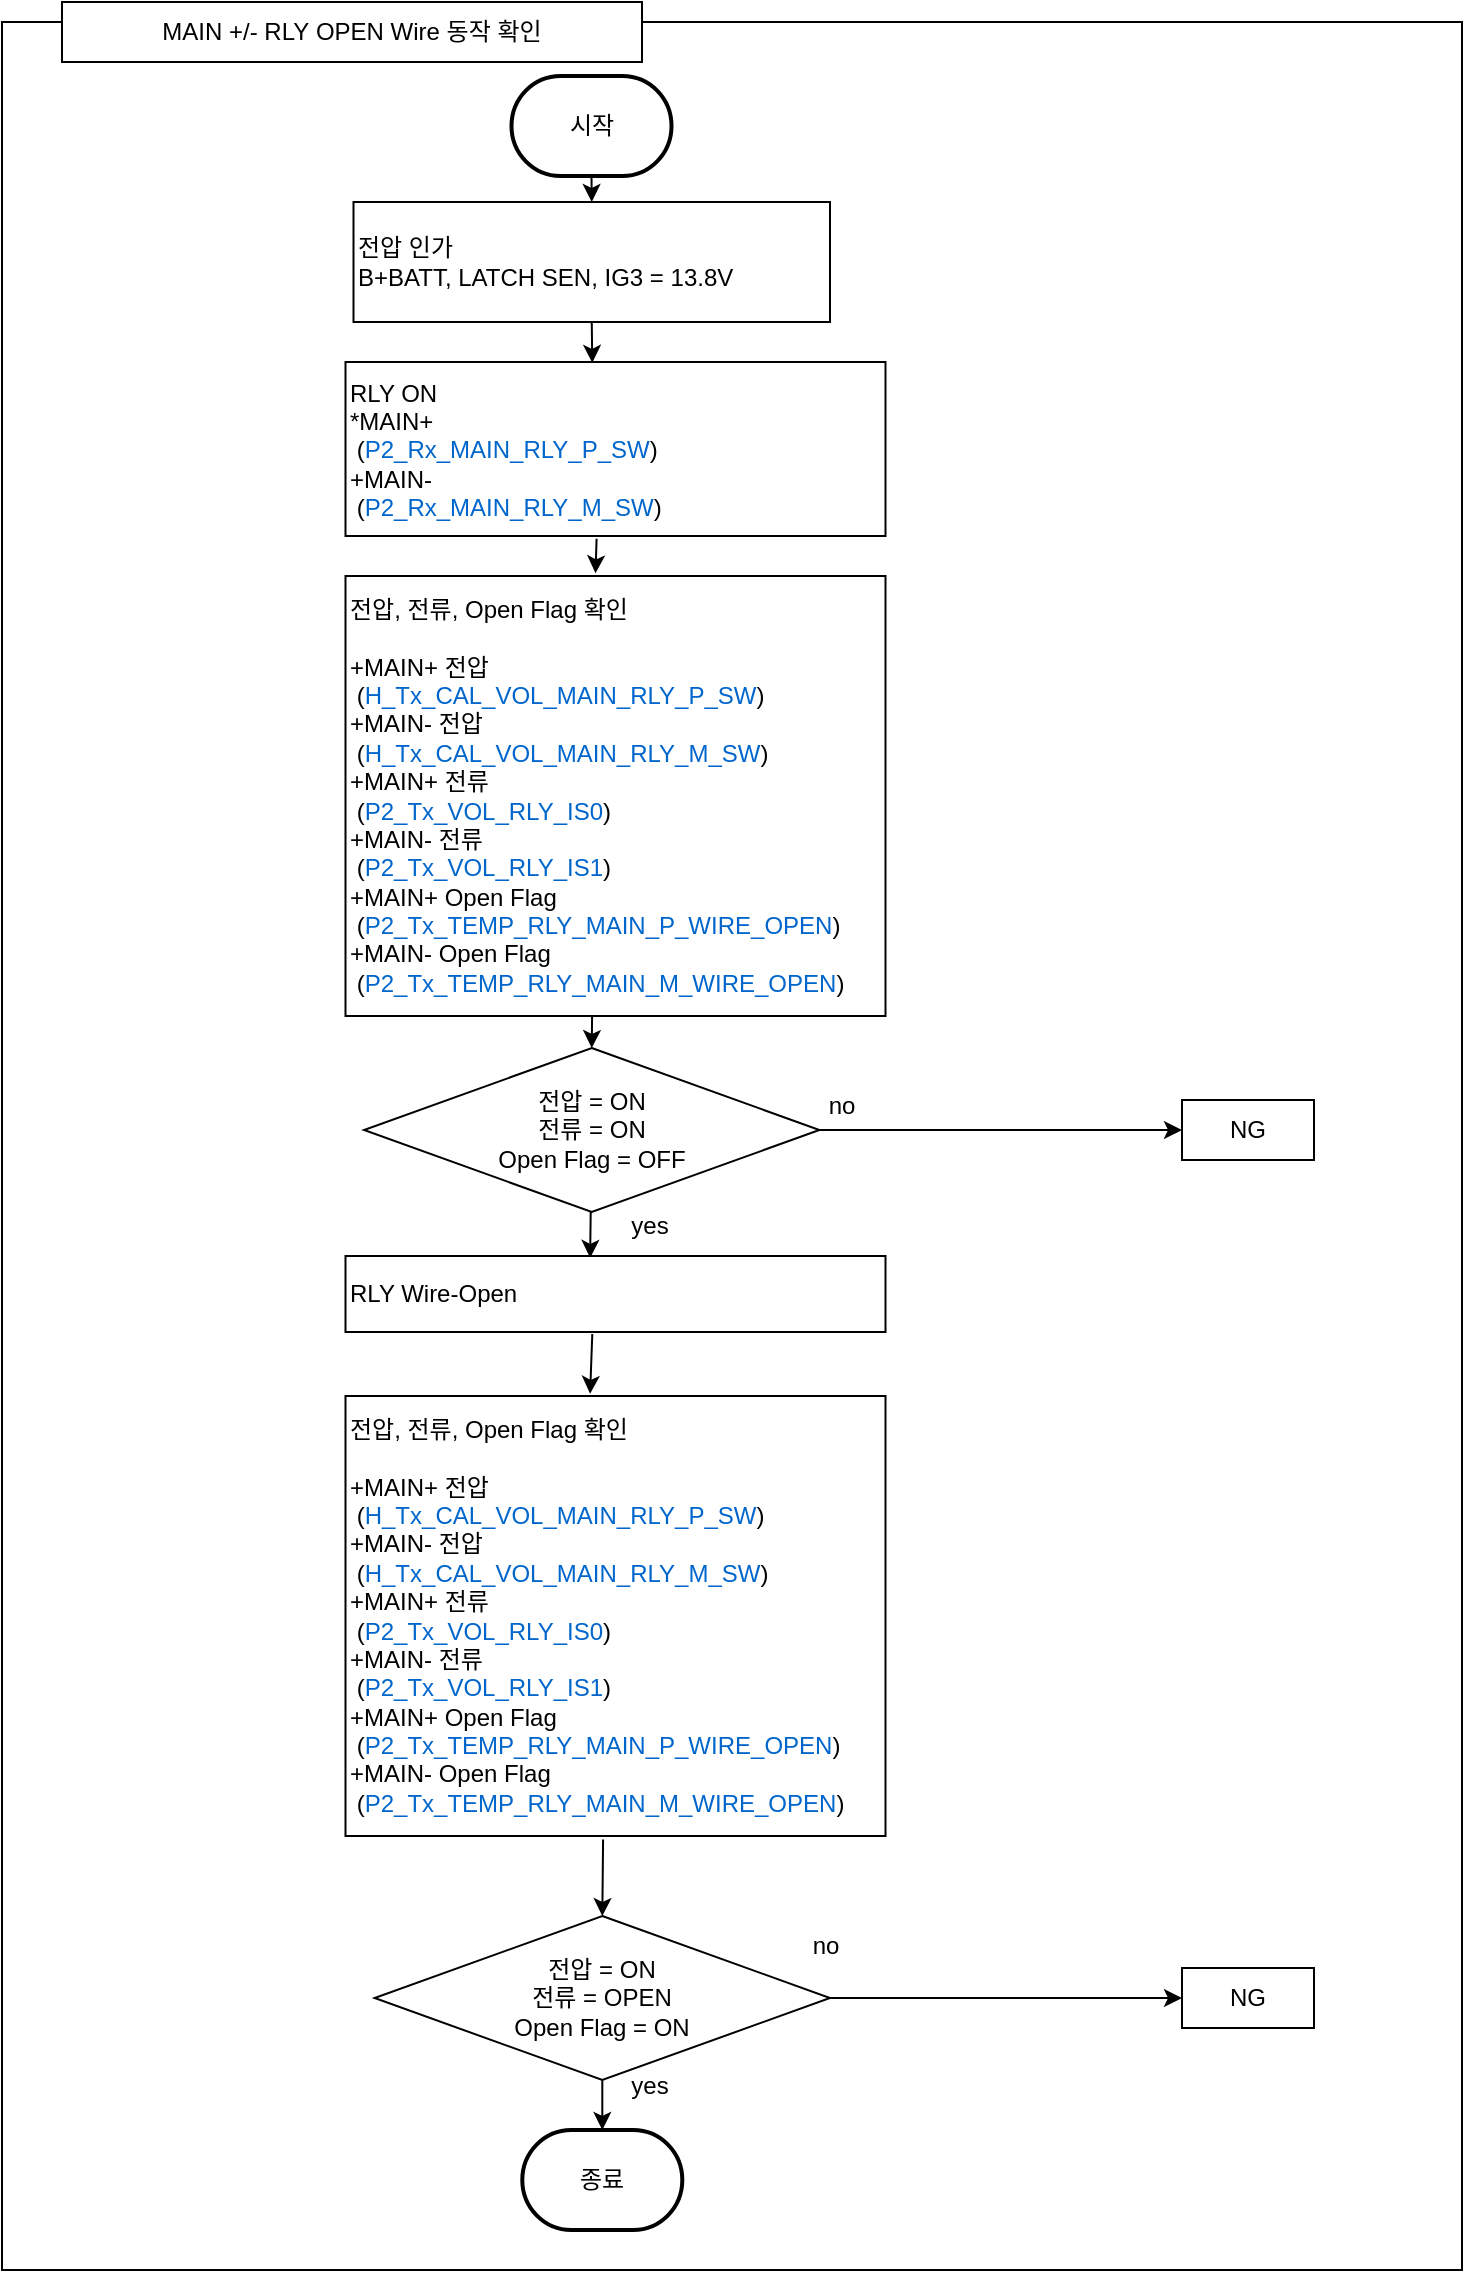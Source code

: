 <mxfile version="22.1.21" type="github">
  <diagram name="페이지-1" id="_W1y1FGJqFL61t6Za5zC">
    <mxGraphModel dx="2049" dy="117" grid="1" gridSize="10" guides="1" tooltips="1" connect="1" arrows="1" fold="1" page="1" pageScale="1" pageWidth="827" pageHeight="1169" math="0" shadow="0">
      <root>
        <mxCell id="0" />
        <mxCell id="1" parent="0" />
        <mxCell id="sF5B2mHv0RzWMkK-KNg3-1" value="" style="rounded=0;whiteSpace=wrap;html=1;" vertex="1" parent="1">
          <mxGeometry x="40" y="1206" width="730" height="1124" as="geometry" />
        </mxCell>
        <mxCell id="sF5B2mHv0RzWMkK-KNg3-2" value="시작" style="strokeWidth=2;html=1;shape=mxgraph.flowchart.terminator;whiteSpace=wrap;" vertex="1" parent="1">
          <mxGeometry x="294.75" y="1233" width="80" height="50" as="geometry" />
        </mxCell>
        <mxCell id="sF5B2mHv0RzWMkK-KNg3-6" value="" style="endArrow=classic;html=1;rounded=0;exitX=0.5;exitY=1;exitDx=0;exitDy=0;exitPerimeter=0;entryX=0.5;entryY=0;entryDx=0;entryDy=0;" edge="1" parent="1" source="sF5B2mHv0RzWMkK-KNg3-2" target="sF5B2mHv0RzWMkK-KNg3-4">
          <mxGeometry width="50" height="50" relative="1" as="geometry">
            <mxPoint x="60.75" y="1333" as="sourcePoint" />
            <mxPoint x="110.75" y="1283" as="targetPoint" />
          </mxGeometry>
        </mxCell>
        <mxCell id="sF5B2mHv0RzWMkK-KNg3-8" value="&lt;div&gt;MAIN +/- RLY&amp;nbsp;&lt;span style=&quot;background-color: initial;&quot;&gt;OPEN Wire 동작 확인&lt;/span&gt;&lt;/div&gt;" style="rounded=0;whiteSpace=wrap;html=1;" vertex="1" parent="1">
          <mxGeometry x="70" y="1196" width="290" height="30" as="geometry" />
        </mxCell>
        <mxCell id="sF5B2mHv0RzWMkK-KNg3-3" value="종료" style="strokeWidth=2;html=1;shape=mxgraph.flowchart.terminator;whiteSpace=wrap;" vertex="1" parent="1">
          <mxGeometry x="300.15" y="2260" width="80" height="50" as="geometry" />
        </mxCell>
        <mxCell id="sF5B2mHv0RzWMkK-KNg3-4" value="전압 인가&lt;br&gt;B+BATT, LATCH SEN, IG3 = 13.8V" style="rounded=0;whiteSpace=wrap;html=1;align=left;" vertex="1" parent="1">
          <mxGeometry x="215.75" y="1296" width="238.25" height="60" as="geometry" />
        </mxCell>
        <mxCell id="sF5B2mHv0RzWMkK-KNg3-7" value="" style="endArrow=classic;html=1;rounded=0;exitX=0.5;exitY=1;exitDx=0;exitDy=0;entryX=0.5;entryY=0;entryDx=0;entryDy=0;entryPerimeter=0;" edge="1" parent="1" source="sF5B2mHv0RzWMkK-KNg3-57" target="sF5B2mHv0RzWMkK-KNg3-3">
          <mxGeometry width="50" height="50" relative="1" as="geometry">
            <mxPoint x="338.74" y="2238.28" as="sourcePoint" />
            <mxPoint x="117.13" y="2249" as="targetPoint" />
          </mxGeometry>
        </mxCell>
        <mxCell id="sF5B2mHv0RzWMkK-KNg3-9" value="RLY ON&lt;br&gt;*MAIN+&lt;br&gt;&amp;nbsp;(&lt;font color=&quot;#0066cc&quot;&gt;P2_Rx_MAIN_RLY_P_SW&lt;/font&gt;)&lt;br&gt;+MAIN-&lt;br&gt;&amp;nbsp;(&lt;font color=&quot;#0066cc&quot;&gt;P2_Rx_MAIN_RLY_M_SW&lt;/font&gt;)" style="rounded=0;whiteSpace=wrap;html=1;align=left;" vertex="1" parent="1">
          <mxGeometry x="211.75" y="1376" width="270" height="87" as="geometry" />
        </mxCell>
        <mxCell id="sF5B2mHv0RzWMkK-KNg3-22" value="yes" style="text;html=1;strokeColor=none;fillColor=none;align=center;verticalAlign=middle;whiteSpace=wrap;rounded=0;" vertex="1" parent="1">
          <mxGeometry x="334.38" y="2223" width="60" height="30" as="geometry" />
        </mxCell>
        <mxCell id="sF5B2mHv0RzWMkK-KNg3-23" value="" style="endArrow=classic;html=1;rounded=0;exitX=0.5;exitY=1;exitDx=0;exitDy=0;entryX=0.457;entryY=0.005;entryDx=0;entryDy=0;entryPerimeter=0;" edge="1" parent="1" source="sF5B2mHv0RzWMkK-KNg3-4" target="sF5B2mHv0RzWMkK-KNg3-9">
          <mxGeometry width="50" height="50" relative="1" as="geometry">
            <mxPoint x="260" y="1446" as="sourcePoint" />
            <mxPoint x="310" y="1396" as="targetPoint" />
          </mxGeometry>
        </mxCell>
        <mxCell id="sF5B2mHv0RzWMkK-KNg3-40" value="" style="endArrow=classic;html=1;rounded=0;exitX=0.456;exitY=1.035;exitDx=0;exitDy=0;entryX=0.5;entryY=0;entryDx=0;entryDy=0;exitPerimeter=0;" edge="1" parent="1" target="sF5B2mHv0RzWMkK-KNg3-41">
          <mxGeometry width="50" height="50" relative="1" as="geometry">
            <mxPoint x="335.05" y="1703" as="sourcePoint" />
            <mxPoint x="338.16" y="1802.988" as="targetPoint" />
          </mxGeometry>
        </mxCell>
        <mxCell id="sF5B2mHv0RzWMkK-KNg3-41" value="전압 = ON&lt;br&gt;전류 = ON&lt;br&gt;Open Flag = OFF" style="rhombus;whiteSpace=wrap;html=1;" vertex="1" parent="1">
          <mxGeometry x="221.03" y="1719" width="227.69" height="82" as="geometry" />
        </mxCell>
        <mxCell id="sF5B2mHv0RzWMkK-KNg3-42" value="" style="endArrow=classic;html=1;rounded=0;exitX=0.457;exitY=1.026;exitDx=0;exitDy=0;entryX=0.453;entryY=-0.005;entryDx=0;entryDy=0;exitPerimeter=0;entryPerimeter=0;" edge="1" parent="1" source="sF5B2mHv0RzWMkK-KNg3-44" target="sF5B2mHv0RzWMkK-KNg3-56">
          <mxGeometry width="50" height="50" relative="1" as="geometry">
            <mxPoint x="326.8" y="2011" as="sourcePoint" />
            <mxPoint x="334.795" y="2093" as="targetPoint" />
          </mxGeometry>
        </mxCell>
        <mxCell id="sF5B2mHv0RzWMkK-KNg3-43" value="" style="endArrow=classic;html=1;rounded=0;entryX=0.453;entryY=0.025;entryDx=0;entryDy=0;entryPerimeter=0;" edge="1" parent="1" source="sF5B2mHv0RzWMkK-KNg3-41" target="sF5B2mHv0RzWMkK-KNg3-44">
          <mxGeometry width="50" height="50" relative="1" as="geometry">
            <mxPoint x="334.8" y="1872" as="sourcePoint" />
            <mxPoint x="335.36" y="1891.7" as="targetPoint" />
          </mxGeometry>
        </mxCell>
        <mxCell id="sF5B2mHv0RzWMkK-KNg3-44" value="RLY Wire-Open" style="rounded=0;whiteSpace=wrap;html=1;align=left;" vertex="1" parent="1">
          <mxGeometry x="211.75" y="1823" width="270" height="38" as="geometry" />
        </mxCell>
        <mxCell id="sF5B2mHv0RzWMkK-KNg3-46" value="yes" style="text;html=1;strokeColor=none;fillColor=none;align=center;verticalAlign=middle;whiteSpace=wrap;rounded=0;" vertex="1" parent="1">
          <mxGeometry x="334.38" y="1793" width="60" height="30" as="geometry" />
        </mxCell>
        <mxCell id="sF5B2mHv0RzWMkK-KNg3-47" value="NG" style="rounded=0;whiteSpace=wrap;html=1;align=center;" vertex="1" parent="1">
          <mxGeometry x="630" y="1745" width="66" height="30" as="geometry" />
        </mxCell>
        <mxCell id="sF5B2mHv0RzWMkK-KNg3-48" value="" style="endArrow=classic;html=1;rounded=0;exitX=1;exitY=0.5;exitDx=0;exitDy=0;entryX=0;entryY=0.5;entryDx=0;entryDy=0;" edge="1" parent="1" source="sF5B2mHv0RzWMkK-KNg3-41" target="sF5B2mHv0RzWMkK-KNg3-47">
          <mxGeometry width="50" height="50" relative="1" as="geometry">
            <mxPoint x="541.8" y="1822" as="sourcePoint" />
            <mxPoint x="591.8" y="1772" as="targetPoint" />
          </mxGeometry>
        </mxCell>
        <mxCell id="sF5B2mHv0RzWMkK-KNg3-49" value="no" style="text;html=1;strokeColor=none;fillColor=none;align=center;verticalAlign=middle;whiteSpace=wrap;rounded=0;" vertex="1" parent="1">
          <mxGeometry x="430" y="1733" width="60" height="30" as="geometry" />
        </mxCell>
        <mxCell id="sF5B2mHv0RzWMkK-KNg3-50" value="NG" style="rounded=0;whiteSpace=wrap;html=1;align=center;" vertex="1" parent="1">
          <mxGeometry x="630" y="2179" width="66" height="30" as="geometry" />
        </mxCell>
        <mxCell id="sF5B2mHv0RzWMkK-KNg3-51" value="" style="endArrow=classic;html=1;rounded=0;entryX=0;entryY=0.5;entryDx=0;entryDy=0;exitX=0.989;exitY=0.5;exitDx=0;exitDy=0;exitPerimeter=0;" edge="1" parent="1" source="sF5B2mHv0RzWMkK-KNg3-57" target="sF5B2mHv0RzWMkK-KNg3-50">
          <mxGeometry width="50" height="50" relative="1" as="geometry">
            <mxPoint x="573.425" y="2190.684" as="sourcePoint" />
            <mxPoint x="701.59" y="2139" as="targetPoint" />
          </mxGeometry>
        </mxCell>
        <mxCell id="sF5B2mHv0RzWMkK-KNg3-52" value="no" style="text;html=1;strokeColor=none;fillColor=none;align=center;verticalAlign=middle;whiteSpace=wrap;rounded=0;" vertex="1" parent="1">
          <mxGeometry x="421.75" y="2153" width="60" height="30" as="geometry" />
        </mxCell>
        <mxCell id="sF5B2mHv0RzWMkK-KNg3-53" value="전압, 전류, Open Flag 확인&lt;br&gt;&lt;br&gt;+MAIN+ 전압&lt;br&gt;&amp;nbsp;(&lt;font color=&quot;#0066cc&quot;&gt;H_Tx_CAL_VOL_MAIN_RLY_P_SW&lt;/font&gt;)&lt;br&gt;+MAIN- 전압&lt;br&gt;&amp;nbsp;(&lt;font color=&quot;#0066cc&quot;&gt;H_Tx_CAL_VOL_MAIN_RLY_M_SW&lt;/font&gt;)&lt;br&gt;+MAIN+ 전류&lt;br style=&quot;border-color: var(--border-color);&quot;&gt;&amp;nbsp;(&lt;font color=&quot;#0066cc&quot;&gt;P2_Tx_VOL_RLY_IS0&lt;/font&gt;)&lt;br style=&quot;border-color: var(--border-color);&quot;&gt;+MAIN- 전류&lt;br style=&quot;border-color: var(--border-color);&quot;&gt;&amp;nbsp;(&lt;font color=&quot;#0066cc&quot;&gt;P2_Tx_VOL_RLY_IS1&lt;/font&gt;)&lt;br&gt;+MAIN+ Open Flag&lt;br style=&quot;border-color: var(--border-color);&quot;&gt;&amp;nbsp;(&lt;font color=&quot;#0066cc&quot;&gt;P2_Tx_TEMP_RLY_MAIN_P_WIRE_OPEN&lt;/font&gt;)&lt;br style=&quot;border-color: var(--border-color);&quot;&gt;+MAIN- Open Flag&lt;br style=&quot;border-color: var(--border-color);&quot;&gt;&amp;nbsp;(&lt;font color=&quot;#0066cc&quot;&gt;P2_Tx_TEMP_RLY_MAIN_M_WIRE_OPEN&lt;/font&gt;)" style="rounded=0;whiteSpace=wrap;html=1;align=left;" vertex="1" parent="1">
          <mxGeometry x="211.75" y="1483" width="270" height="220" as="geometry" />
        </mxCell>
        <mxCell id="sF5B2mHv0RzWMkK-KNg3-54" value="" style="endArrow=classic;html=1;rounded=0;exitX=0.465;exitY=1.016;exitDx=0;exitDy=0;exitPerimeter=0;entryX=0.463;entryY=-0.006;entryDx=0;entryDy=0;entryPerimeter=0;" edge="1" parent="1" source="sF5B2mHv0RzWMkK-KNg3-9" target="sF5B2mHv0RzWMkK-KNg3-53">
          <mxGeometry width="50" height="50" relative="1" as="geometry">
            <mxPoint x="510" y="1463" as="sourcePoint" />
            <mxPoint x="560" y="1413" as="targetPoint" />
          </mxGeometry>
        </mxCell>
        <mxCell id="sF5B2mHv0RzWMkK-KNg3-56" value="전압, 전류, Open Flag 확인&lt;br&gt;&lt;br&gt;+MAIN+ 전압&lt;br&gt;&amp;nbsp;(&lt;font color=&quot;#0066cc&quot;&gt;H_Tx_CAL_VOL_MAIN_RLY_P_SW&lt;/font&gt;)&lt;br&gt;+MAIN- 전압&lt;br&gt;&amp;nbsp;(&lt;font color=&quot;#0066cc&quot;&gt;H_Tx_CAL_VOL_MAIN_RLY_M_SW&lt;/font&gt;)&lt;br&gt;+MAIN+ 전류&lt;br style=&quot;border-color: var(--border-color);&quot;&gt;&amp;nbsp;(&lt;font color=&quot;#0066cc&quot;&gt;P2_Tx_VOL_RLY_IS0&lt;/font&gt;)&lt;br style=&quot;border-color: var(--border-color);&quot;&gt;+MAIN- 전류&lt;br style=&quot;border-color: var(--border-color);&quot;&gt;&amp;nbsp;(&lt;font color=&quot;#0066cc&quot;&gt;P2_Tx_VOL_RLY_IS1&lt;/font&gt;)&lt;br&gt;+MAIN+ Open Flag&lt;br style=&quot;border-color: var(--border-color);&quot;&gt;&amp;nbsp;(&lt;font color=&quot;#0066cc&quot;&gt;P2_Tx_TEMP_RLY_MAIN_P_WIRE_OPEN&lt;/font&gt;)&lt;br style=&quot;border-color: var(--border-color);&quot;&gt;+MAIN- Open Flag&lt;br style=&quot;border-color: var(--border-color);&quot;&gt;&amp;nbsp;(&lt;font color=&quot;#0066cc&quot;&gt;P2_Tx_TEMP_RLY_MAIN_M_WIRE_OPEN&lt;/font&gt;)" style="rounded=0;whiteSpace=wrap;html=1;align=left;" vertex="1" parent="1">
          <mxGeometry x="211.75" y="1893" width="270" height="220" as="geometry" />
        </mxCell>
        <mxCell id="sF5B2mHv0RzWMkK-KNg3-57" value="전압 = ON&lt;br&gt;전류 = OPEN&lt;br&gt;Open Flag = ON" style="rhombus;whiteSpace=wrap;html=1;" vertex="1" parent="1">
          <mxGeometry x="226.31" y="2153" width="227.69" height="82" as="geometry" />
        </mxCell>
        <mxCell id="sF5B2mHv0RzWMkK-KNg3-58" value="" style="endArrow=classic;html=1;rounded=0;exitX=0.477;exitY=1.008;exitDx=0;exitDy=0;exitPerimeter=0;entryX=0.5;entryY=0;entryDx=0;entryDy=0;" edge="1" parent="1" source="sF5B2mHv0RzWMkK-KNg3-56" target="sF5B2mHv0RzWMkK-KNg3-57">
          <mxGeometry width="50" height="50" relative="1" as="geometry">
            <mxPoint x="560" y="2143" as="sourcePoint" />
            <mxPoint x="610" y="2093" as="targetPoint" />
          </mxGeometry>
        </mxCell>
      </root>
    </mxGraphModel>
  </diagram>
</mxfile>
